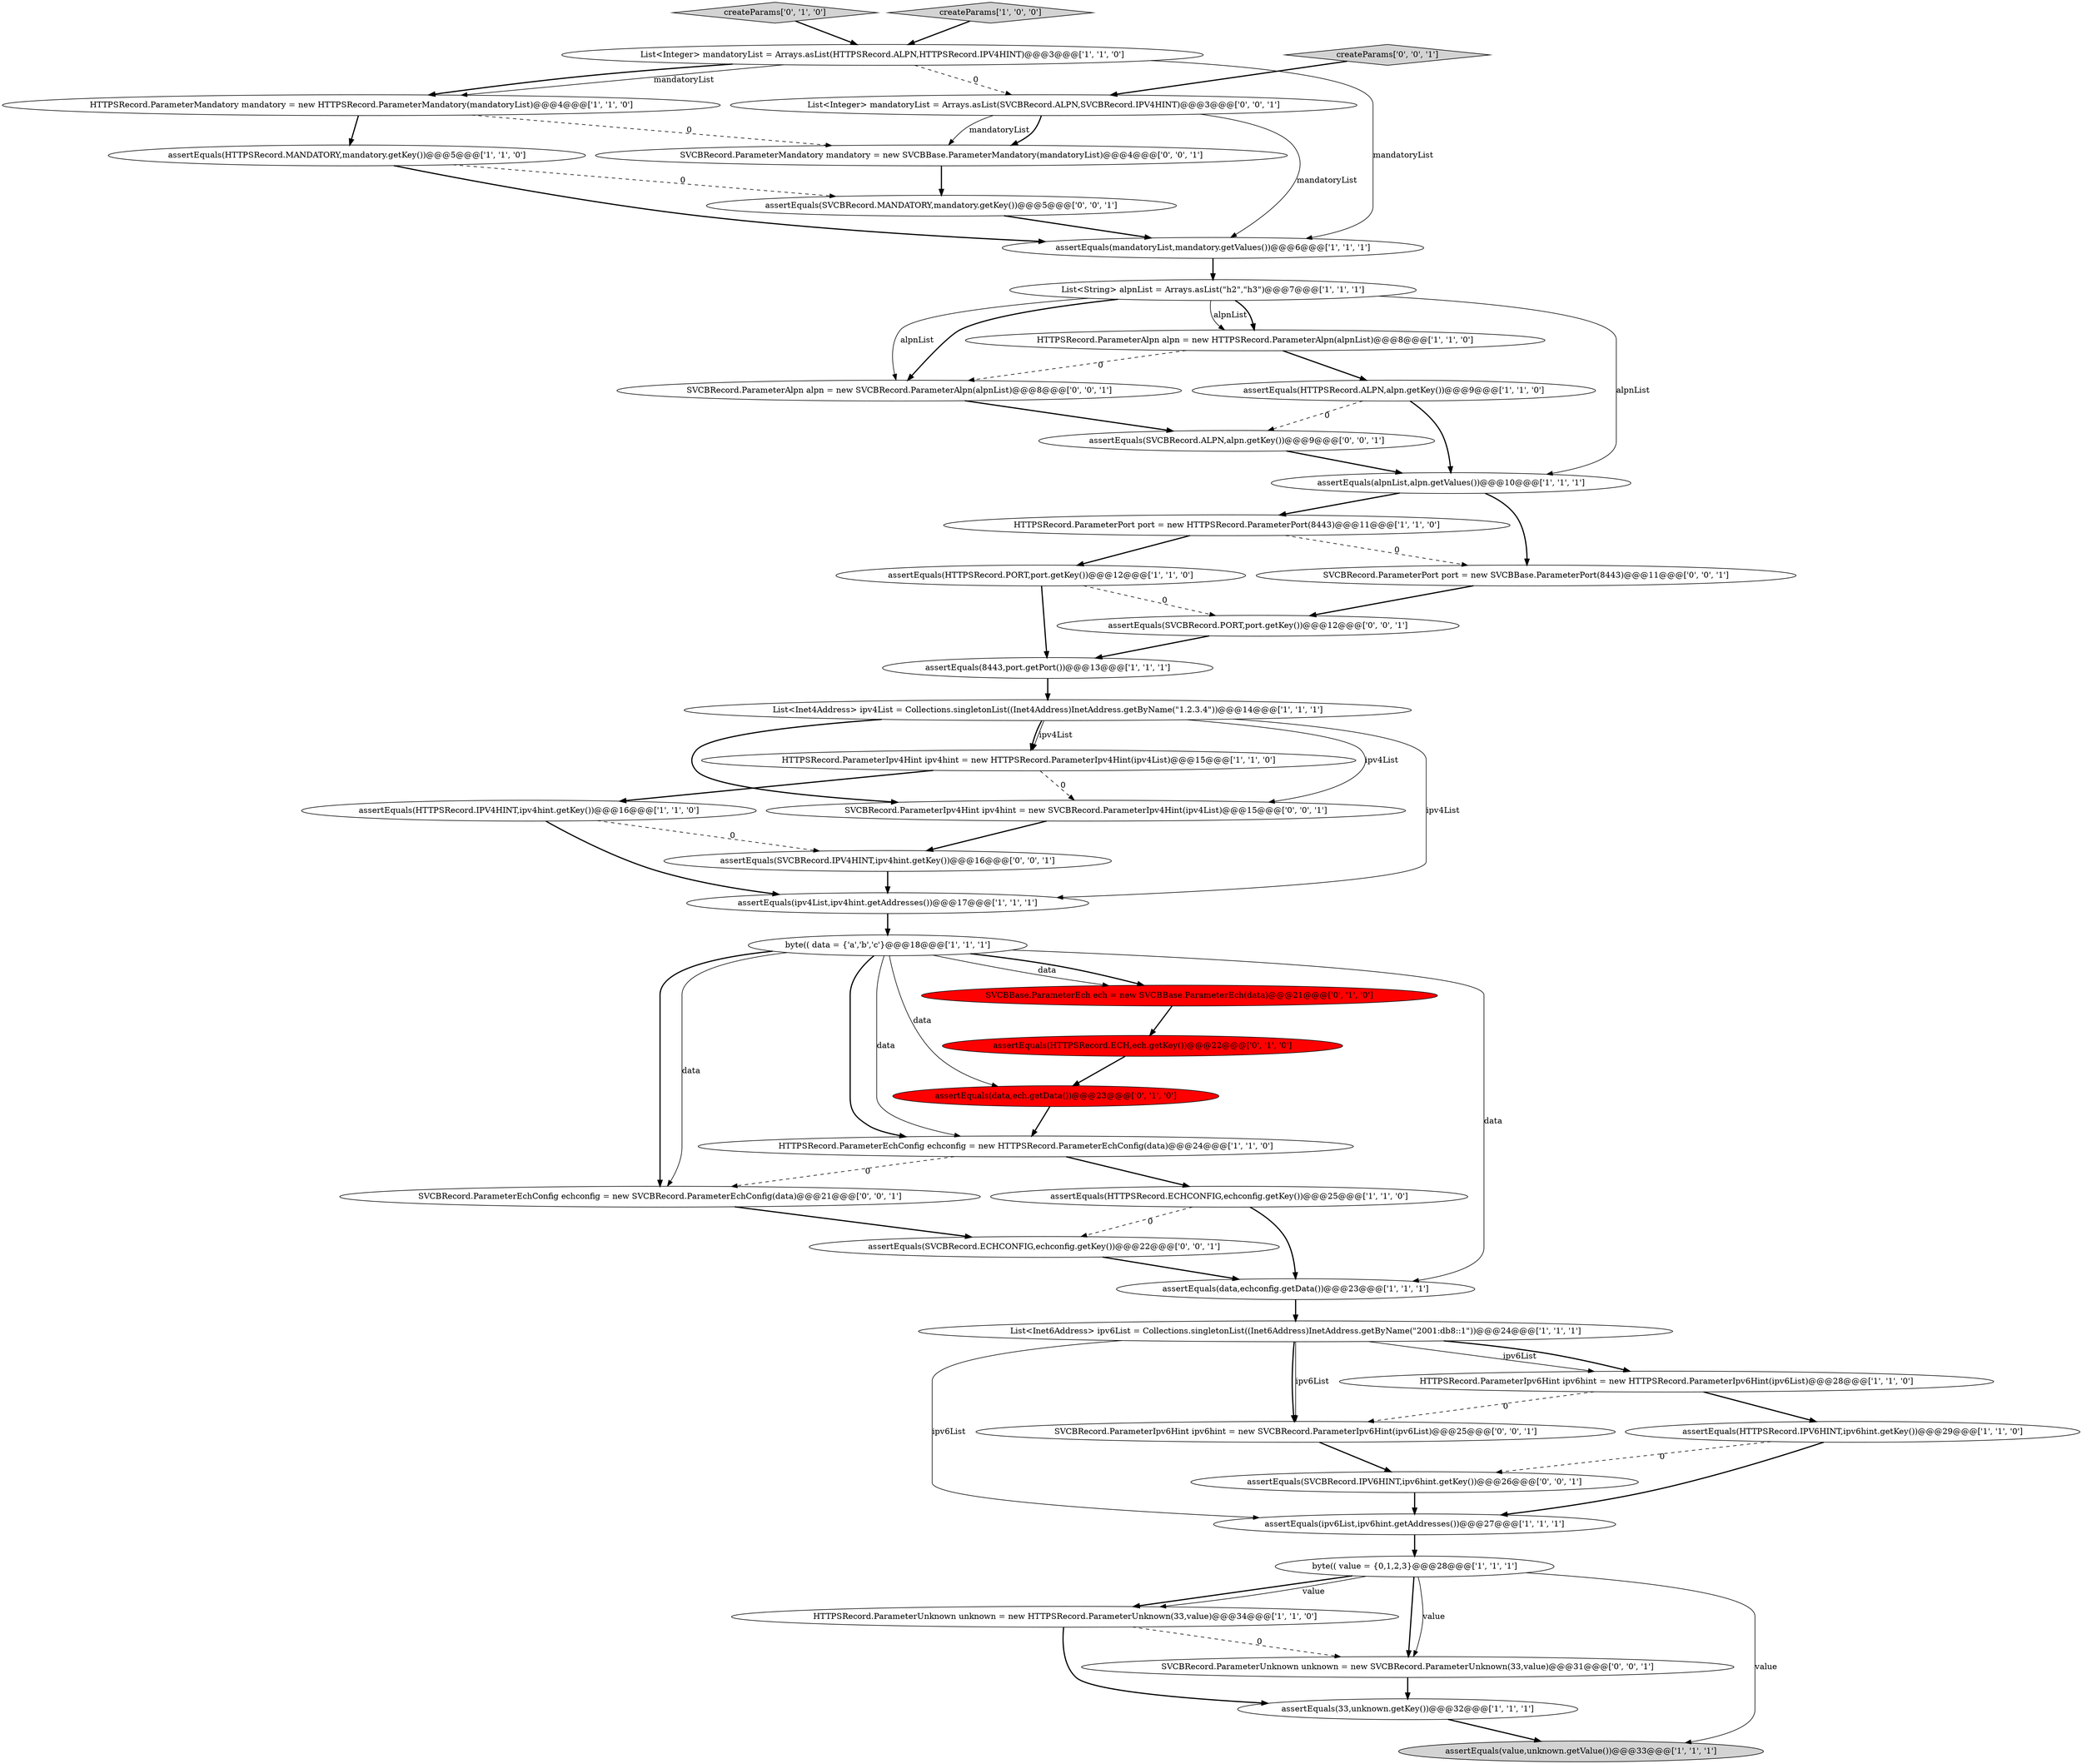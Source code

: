 digraph {
27 [style = filled, label = "assertEquals(HTTPSRecord.IPV6HINT,ipv6hint.getKey())@@@29@@@['1', '1', '0']", fillcolor = white, shape = ellipse image = "AAA0AAABBB1BBB"];
45 [style = filled, label = "SVCBRecord.ParameterIpv4Hint ipv4hint = new SVCBRecord.ParameterIpv4Hint(ipv4List)@@@15@@@['0', '0', '1']", fillcolor = white, shape = ellipse image = "AAA0AAABBB3BBB"];
3 [style = filled, label = "assertEquals(8443,port.getPort())@@@13@@@['1', '1', '1']", fillcolor = white, shape = ellipse image = "AAA0AAABBB1BBB"];
1 [style = filled, label = "assertEquals(33,unknown.getKey())@@@32@@@['1', '1', '1']", fillcolor = white, shape = ellipse image = "AAA0AAABBB1BBB"];
23 [style = filled, label = "HTTPSRecord.ParameterMandatory mandatory = new HTTPSRecord.ParameterMandatory(mandatoryList)@@@4@@@['1', '1', '0']", fillcolor = white, shape = ellipse image = "AAA0AAABBB1BBB"];
8 [style = filled, label = "assertEquals(HTTPSRecord.MANDATORY,mandatory.getKey())@@@5@@@['1', '1', '0']", fillcolor = white, shape = ellipse image = "AAA0AAABBB1BBB"];
10 [style = filled, label = "HTTPSRecord.ParameterIpv6Hint ipv6hint = new HTTPSRecord.ParameterIpv6Hint(ipv6List)@@@28@@@['1', '1', '0']", fillcolor = white, shape = ellipse image = "AAA0AAABBB1BBB"];
14 [style = filled, label = "HTTPSRecord.ParameterPort port = new HTTPSRecord.ParameterPort(8443)@@@11@@@['1', '1', '0']", fillcolor = white, shape = ellipse image = "AAA0AAABBB1BBB"];
40 [style = filled, label = "assertEquals(SVCBRecord.MANDATORY,mandatory.getKey())@@@5@@@['0', '0', '1']", fillcolor = white, shape = ellipse image = "AAA0AAABBB3BBB"];
41 [style = filled, label = "createParams['0', '0', '1']", fillcolor = lightgray, shape = diamond image = "AAA0AAABBB3BBB"];
24 [style = filled, label = "HTTPSRecord.ParameterEchConfig echconfig = new HTTPSRecord.ParameterEchConfig(data)@@@24@@@['1', '1', '0']", fillcolor = white, shape = ellipse image = "AAA0AAABBB1BBB"];
11 [style = filled, label = "byte(( value = {0,1,2,3}@@@28@@@['1', '1', '1']", fillcolor = white, shape = ellipse image = "AAA0AAABBB1BBB"];
38 [style = filled, label = "assertEquals(SVCBRecord.ALPN,alpn.getKey())@@@9@@@['0', '0', '1']", fillcolor = white, shape = ellipse image = "AAA0AAABBB3BBB"];
34 [style = filled, label = "SVCBRecord.ParameterPort port = new SVCBBase.ParameterPort(8443)@@@11@@@['0', '0', '1']", fillcolor = white, shape = ellipse image = "AAA0AAABBB3BBB"];
6 [style = filled, label = "List<Inet6Address> ipv6List = Collections.singletonList((Inet6Address)InetAddress.getByName(\"2001:db8::1\"))@@@24@@@['1', '1', '1']", fillcolor = white, shape = ellipse image = "AAA0AAABBB1BBB"];
18 [style = filled, label = "HTTPSRecord.ParameterUnknown unknown = new HTTPSRecord.ParameterUnknown(33,value)@@@34@@@['1', '1', '0']", fillcolor = white, shape = ellipse image = "AAA0AAABBB1BBB"];
37 [style = filled, label = "assertEquals(SVCBRecord.IPV4HINT,ipv4hint.getKey())@@@16@@@['0', '0', '1']", fillcolor = white, shape = ellipse image = "AAA0AAABBB3BBB"];
30 [style = filled, label = "createParams['0', '1', '0']", fillcolor = lightgray, shape = diamond image = "AAA0AAABBB2BBB"];
44 [style = filled, label = "SVCBRecord.ParameterIpv6Hint ipv6hint = new SVCBRecord.ParameterIpv6Hint(ipv6List)@@@25@@@['0', '0', '1']", fillcolor = white, shape = ellipse image = "AAA0AAABBB3BBB"];
2 [style = filled, label = "assertEquals(HTTPSRecord.PORT,port.getKey())@@@12@@@['1', '1', '0']", fillcolor = white, shape = ellipse image = "AAA0AAABBB1BBB"];
20 [style = filled, label = "assertEquals(HTTPSRecord.ECHCONFIG,echconfig.getKey())@@@25@@@['1', '1', '0']", fillcolor = white, shape = ellipse image = "AAA0AAABBB1BBB"];
21 [style = filled, label = "assertEquals(alpnList,alpn.getValues())@@@10@@@['1', '1', '1']", fillcolor = white, shape = ellipse image = "AAA0AAABBB1BBB"];
35 [style = filled, label = "SVCBRecord.ParameterAlpn alpn = new SVCBRecord.ParameterAlpn(alpnList)@@@8@@@['0', '0', '1']", fillcolor = white, shape = ellipse image = "AAA0AAABBB3BBB"];
42 [style = filled, label = "assertEquals(SVCBRecord.PORT,port.getKey())@@@12@@@['0', '0', '1']", fillcolor = white, shape = ellipse image = "AAA0AAABBB3BBB"];
39 [style = filled, label = "SVCBRecord.ParameterMandatory mandatory = new SVCBBase.ParameterMandatory(mandatoryList)@@@4@@@['0', '0', '1']", fillcolor = white, shape = ellipse image = "AAA0AAABBB3BBB"];
5 [style = filled, label = "assertEquals(data,echconfig.getData())@@@23@@@['1', '1', '1']", fillcolor = white, shape = ellipse image = "AAA0AAABBB1BBB"];
15 [style = filled, label = "assertEquals(ipv4List,ipv4hint.getAddresses())@@@17@@@['1', '1', '1']", fillcolor = white, shape = ellipse image = "AAA0AAABBB1BBB"];
13 [style = filled, label = "assertEquals(HTTPSRecord.ALPN,alpn.getKey())@@@9@@@['1', '1', '0']", fillcolor = white, shape = ellipse image = "AAA0AAABBB1BBB"];
46 [style = filled, label = "SVCBRecord.ParameterUnknown unknown = new SVCBRecord.ParameterUnknown(33,value)@@@31@@@['0', '0', '1']", fillcolor = white, shape = ellipse image = "AAA0AAABBB3BBB"];
19 [style = filled, label = "List<Inet4Address> ipv4List = Collections.singletonList((Inet4Address)InetAddress.getByName(\"1.2.3.4\"))@@@14@@@['1', '1', '1']", fillcolor = white, shape = ellipse image = "AAA0AAABBB1BBB"];
36 [style = filled, label = "assertEquals(SVCBRecord.ECHCONFIG,echconfig.getKey())@@@22@@@['0', '0', '1']", fillcolor = white, shape = ellipse image = "AAA0AAABBB3BBB"];
16 [style = filled, label = "assertEquals(HTTPSRecord.IPV4HINT,ipv4hint.getKey())@@@16@@@['1', '1', '0']", fillcolor = white, shape = ellipse image = "AAA0AAABBB1BBB"];
0 [style = filled, label = "HTTPSRecord.ParameterAlpn alpn = new HTTPSRecord.ParameterAlpn(alpnList)@@@8@@@['1', '1', '0']", fillcolor = white, shape = ellipse image = "AAA0AAABBB1BBB"];
31 [style = filled, label = "SVCBBase.ParameterEch ech = new SVCBBase.ParameterEch(data)@@@21@@@['0', '1', '0']", fillcolor = red, shape = ellipse image = "AAA1AAABBB2BBB"];
33 [style = filled, label = "assertEquals(SVCBRecord.IPV6HINT,ipv6hint.getKey())@@@26@@@['0', '0', '1']", fillcolor = white, shape = ellipse image = "AAA0AAABBB3BBB"];
4 [style = filled, label = "byte(( data = {'a','b','c'}@@@18@@@['1', '1', '1']", fillcolor = white, shape = ellipse image = "AAA0AAABBB1BBB"];
9 [style = filled, label = "HTTPSRecord.ParameterIpv4Hint ipv4hint = new HTTPSRecord.ParameterIpv4Hint(ipv4List)@@@15@@@['1', '1', '0']", fillcolor = white, shape = ellipse image = "AAA0AAABBB1BBB"];
22 [style = filled, label = "assertEquals(ipv6List,ipv6hint.getAddresses())@@@27@@@['1', '1', '1']", fillcolor = white, shape = ellipse image = "AAA0AAABBB1BBB"];
12 [style = filled, label = "List<String> alpnList = Arrays.asList(\"h2\",\"h3\")@@@7@@@['1', '1', '1']", fillcolor = white, shape = ellipse image = "AAA0AAABBB1BBB"];
32 [style = filled, label = "SVCBRecord.ParameterEchConfig echconfig = new SVCBRecord.ParameterEchConfig(data)@@@21@@@['0', '0', '1']", fillcolor = white, shape = ellipse image = "AAA0AAABBB3BBB"];
25 [style = filled, label = "createParams['1', '0', '0']", fillcolor = lightgray, shape = diamond image = "AAA0AAABBB1BBB"];
29 [style = filled, label = "assertEquals(HTTPSRecord.ECH,ech.getKey())@@@22@@@['0', '1', '0']", fillcolor = red, shape = ellipse image = "AAA1AAABBB2BBB"];
28 [style = filled, label = "assertEquals(data,ech.getData())@@@23@@@['0', '1', '0']", fillcolor = red, shape = ellipse image = "AAA1AAABBB2BBB"];
43 [style = filled, label = "List<Integer> mandatoryList = Arrays.asList(SVCBRecord.ALPN,SVCBRecord.IPV4HINT)@@@3@@@['0', '0', '1']", fillcolor = white, shape = ellipse image = "AAA0AAABBB3BBB"];
17 [style = filled, label = "assertEquals(value,unknown.getValue())@@@33@@@['1', '1', '1']", fillcolor = lightgray, shape = ellipse image = "AAA0AAABBB1BBB"];
26 [style = filled, label = "assertEquals(mandatoryList,mandatory.getValues())@@@6@@@['1', '1', '1']", fillcolor = white, shape = ellipse image = "AAA0AAABBB1BBB"];
7 [style = filled, label = "List<Integer> mandatoryList = Arrays.asList(HTTPSRecord.ALPN,HTTPSRecord.IPV4HINT)@@@3@@@['1', '1', '0']", fillcolor = white, shape = ellipse image = "AAA0AAABBB1BBB"];
2->42 [style = dashed, label="0"];
7->23 [style = solid, label="mandatoryList"];
0->13 [style = bold, label=""];
37->15 [style = bold, label=""];
18->46 [style = dashed, label="0"];
11->46 [style = bold, label=""];
12->0 [style = solid, label="alpnList"];
9->16 [style = bold, label=""];
26->12 [style = bold, label=""];
3->19 [style = bold, label=""];
19->9 [style = bold, label=""];
23->39 [style = dashed, label="0"];
42->3 [style = bold, label=""];
40->26 [style = bold, label=""];
43->39 [style = solid, label="mandatoryList"];
35->38 [style = bold, label=""];
19->45 [style = solid, label="ipv4List"];
16->37 [style = dashed, label="0"];
7->43 [style = dashed, label="0"];
31->29 [style = bold, label=""];
11->17 [style = solid, label="value"];
34->42 [style = bold, label=""];
12->35 [style = bold, label=""];
23->8 [style = bold, label=""];
9->45 [style = dashed, label="0"];
25->7 [style = bold, label=""];
27->22 [style = bold, label=""];
6->22 [style = solid, label="ipv6List"];
11->18 [style = bold, label=""];
1->17 [style = bold, label=""];
24->20 [style = bold, label=""];
24->32 [style = dashed, label="0"];
5->6 [style = bold, label=""];
18->1 [style = bold, label=""];
30->7 [style = bold, label=""];
7->23 [style = bold, label=""];
28->24 [style = bold, label=""];
32->36 [style = bold, label=""];
0->35 [style = dashed, label="0"];
41->43 [style = bold, label=""];
22->11 [style = bold, label=""];
6->10 [style = solid, label="ipv6List"];
8->40 [style = dashed, label="0"];
4->24 [style = bold, label=""];
2->3 [style = bold, label=""];
21->34 [style = bold, label=""];
4->5 [style = solid, label="data"];
44->33 [style = bold, label=""];
19->15 [style = solid, label="ipv4List"];
13->38 [style = dashed, label="0"];
19->9 [style = solid, label="ipv4List"];
6->44 [style = solid, label="ipv6List"];
6->44 [style = bold, label=""];
4->31 [style = bold, label=""];
19->45 [style = bold, label=""];
43->26 [style = solid, label="mandatoryList"];
4->32 [style = solid, label="data"];
39->40 [style = bold, label=""];
6->10 [style = bold, label=""];
11->18 [style = solid, label="value"];
12->35 [style = solid, label="alpnList"];
14->2 [style = bold, label=""];
36->5 [style = bold, label=""];
12->21 [style = solid, label="alpnList"];
43->39 [style = bold, label=""];
27->33 [style = dashed, label="0"];
33->22 [style = bold, label=""];
4->31 [style = solid, label="data"];
21->14 [style = bold, label=""];
4->24 [style = solid, label="data"];
16->15 [style = bold, label=""];
14->34 [style = dashed, label="0"];
10->27 [style = bold, label=""];
10->44 [style = dashed, label="0"];
12->0 [style = bold, label=""];
20->5 [style = bold, label=""];
29->28 [style = bold, label=""];
4->28 [style = solid, label="data"];
7->26 [style = solid, label="mandatoryList"];
11->46 [style = solid, label="value"];
20->36 [style = dashed, label="0"];
46->1 [style = bold, label=""];
15->4 [style = bold, label=""];
38->21 [style = bold, label=""];
45->37 [style = bold, label=""];
13->21 [style = bold, label=""];
4->32 [style = bold, label=""];
8->26 [style = bold, label=""];
}
